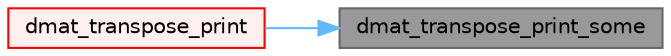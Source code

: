 digraph "dmat_transpose_print_some"
{
 // LATEX_PDF_SIZE
  bgcolor="transparent";
  edge [fontname=Helvetica,fontsize=10,labelfontname=Helvetica,labelfontsize=10];
  node [fontname=Helvetica,fontsize=10,shape=box,height=0.2,width=0.4];
  rankdir="RL";
  Node1 [id="Node000001",label="dmat_transpose_print_some",height=0.2,width=0.4,color="gray40", fillcolor="grey60", style="filled", fontcolor="black",tooltip=" "];
  Node1 -> Node2 [id="edge1_Node000001_Node000002",dir="back",color="steelblue1",style="solid",tooltip=" "];
  Node2 [id="Node000002",label="dmat_transpose_print",height=0.2,width=0.4,color="red", fillcolor="#FFF0F0", style="filled",URL="$geompack_8C.html#ab53a45ab9dc3199a29da674dd3e5d49d",tooltip=" "];
}
